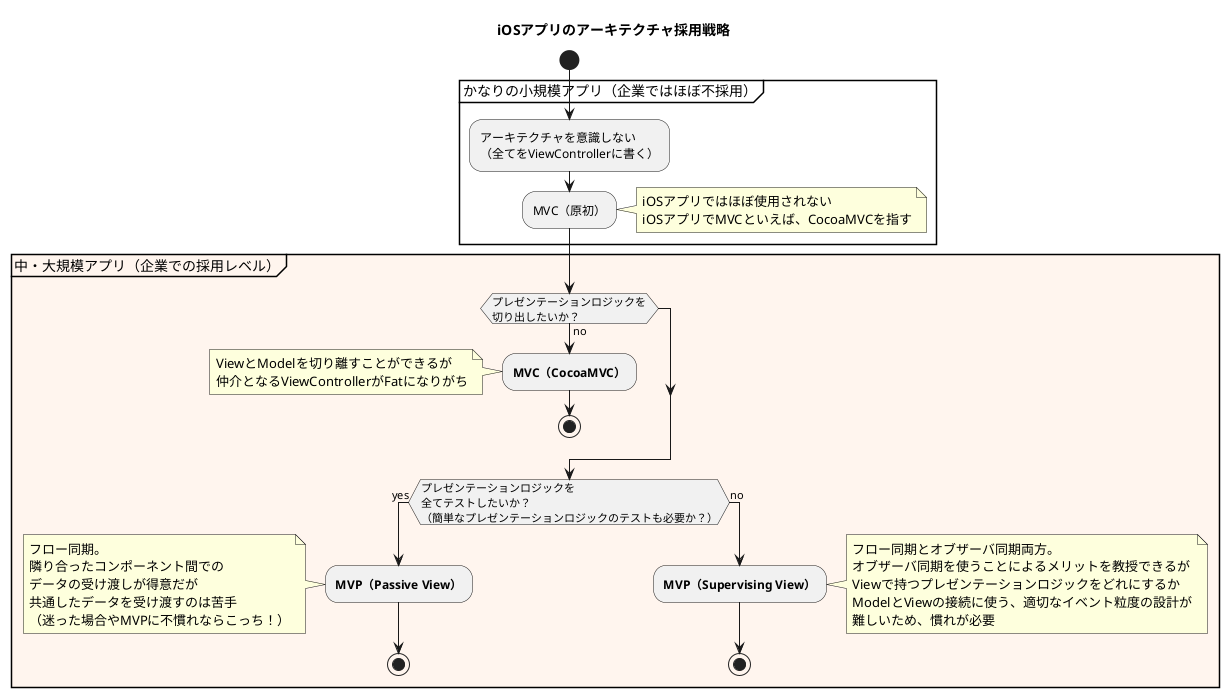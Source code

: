 @startuml

title "iOSアプリのアーキテクチャ採用戦略"

start

partition かなりの小規模アプリ（企業ではほぼ不採用） {
  :アーキテクチャを意識しない\n（全てをViewControllerに書く）;
  :MVC（原初）;

  note right
    iOSアプリではほぼ使用されない
    iOSアプリでMVCといえば、CocoaMVCを指す
  end note
}

partition 中・大規模アプリ（企業での採用レベル） #fff5ee {
  if (プレゼンテーションロジックを\n切り出したいか？) then (no)
    :<b>MVC（CocoaMVC）</b>;

    note left
      ViewとModelを切り離すことができるが
      仲介となるViewControllerがFatになりがち
    end note
    stop
  endif

  if (プレゼンテーションロジックを\n全てテストしたいか？\n（簡単なプレゼンテーションロジックのテストも必要か？）) then (yes)
    :<b>MVP（Passive View）</b>;

    note left
      フロー同期。
      隣り合ったコンポーネント間での
      データの受け渡しが得意だが
      共通したデータを受け渡すのは苦手
      （迷った場合やMVPに不慣れならこっち！）
    end note
    stop
  else (no)
    :<b>MVP（Supervising View）</b>;

    note right
      フロー同期とオブザーバ同期両方。
      オブザーバ同期を使うことによるメリットを教授できるが
      Viewで持つプレゼンテーションロジックをどれにするか
      ModelとViewの接続に使う、適切なイベント粒度の設計が
      難しいため、慣れが必要
    end note
    stop
  endif
}

@enduml